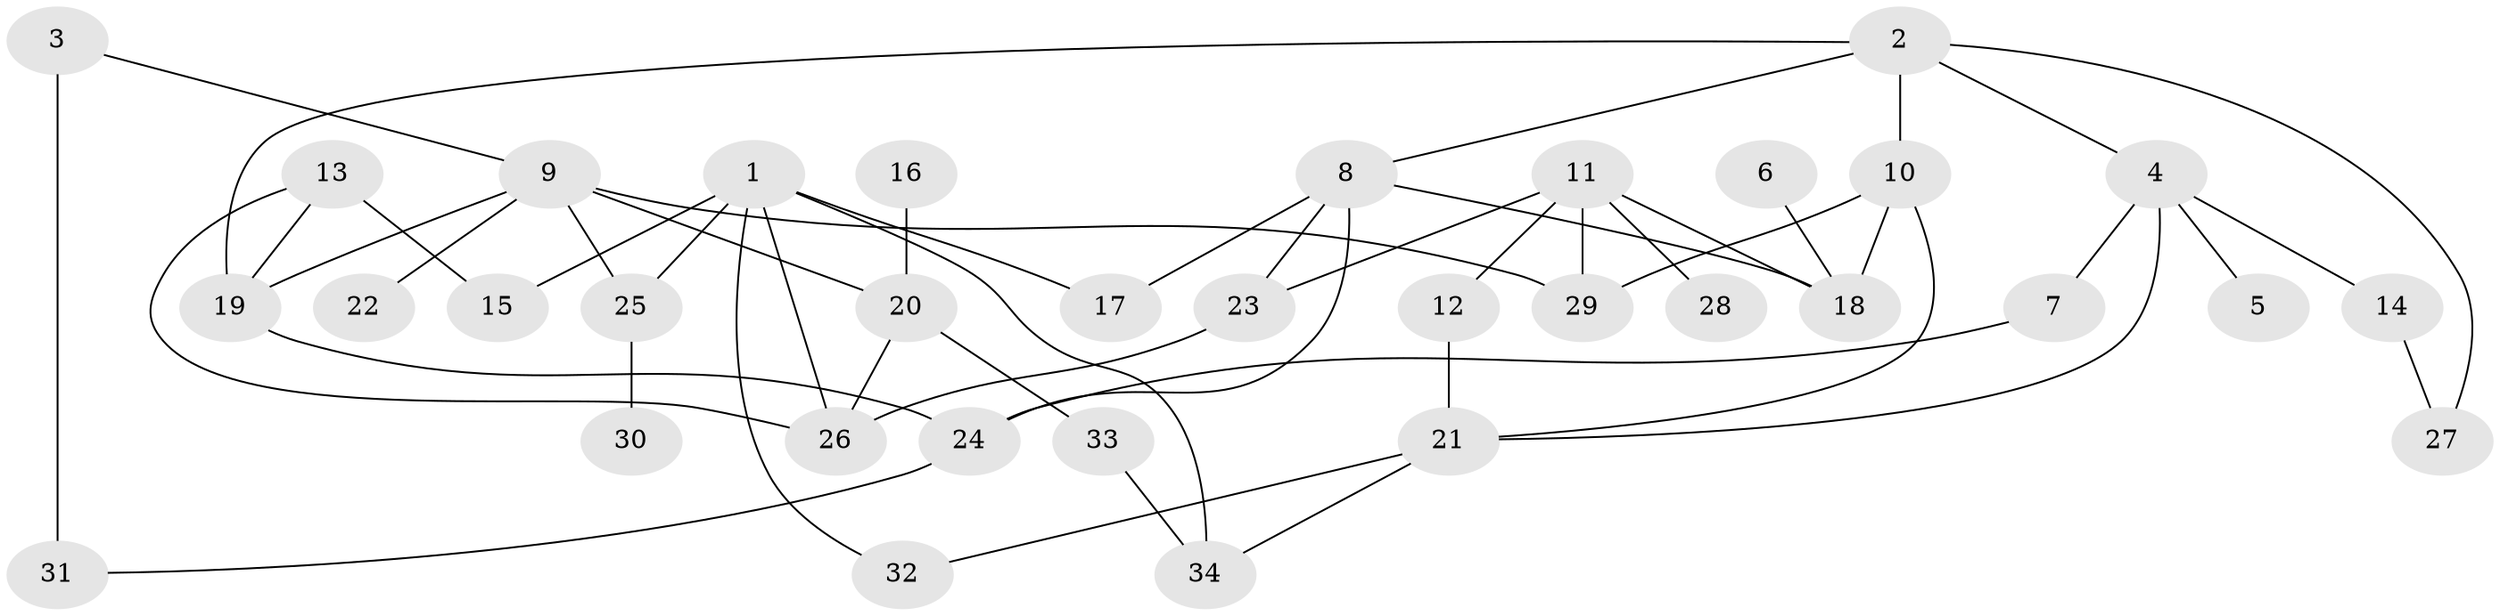 // original degree distribution, {3: 0.208955223880597, 7: 0.014925373134328358, 6: 0.029850746268656716, 5: 0.08955223880597014, 1: 0.22388059701492538, 2: 0.3582089552238806, 4: 0.07462686567164178}
// Generated by graph-tools (version 1.1) at 2025/01/03/09/25 03:01:10]
// undirected, 34 vertices, 51 edges
graph export_dot {
graph [start="1"]
  node [color=gray90,style=filled];
  1;
  2;
  3;
  4;
  5;
  6;
  7;
  8;
  9;
  10;
  11;
  12;
  13;
  14;
  15;
  16;
  17;
  18;
  19;
  20;
  21;
  22;
  23;
  24;
  25;
  26;
  27;
  28;
  29;
  30;
  31;
  32;
  33;
  34;
  1 -- 15 [weight=1.0];
  1 -- 17 [weight=1.0];
  1 -- 25 [weight=1.0];
  1 -- 26 [weight=1.0];
  1 -- 32 [weight=1.0];
  1 -- 34 [weight=1.0];
  2 -- 4 [weight=1.0];
  2 -- 8 [weight=1.0];
  2 -- 10 [weight=1.0];
  2 -- 19 [weight=1.0];
  2 -- 27 [weight=1.0];
  3 -- 9 [weight=1.0];
  3 -- 31 [weight=2.0];
  4 -- 5 [weight=1.0];
  4 -- 7 [weight=1.0];
  4 -- 14 [weight=1.0];
  4 -- 21 [weight=1.0];
  6 -- 18 [weight=1.0];
  7 -- 24 [weight=1.0];
  8 -- 17 [weight=1.0];
  8 -- 18 [weight=1.0];
  8 -- 23 [weight=1.0];
  8 -- 24 [weight=1.0];
  9 -- 19 [weight=1.0];
  9 -- 20 [weight=1.0];
  9 -- 22 [weight=1.0];
  9 -- 25 [weight=1.0];
  9 -- 29 [weight=1.0];
  10 -- 18 [weight=1.0];
  10 -- 21 [weight=1.0];
  10 -- 29 [weight=1.0];
  11 -- 12 [weight=1.0];
  11 -- 18 [weight=1.0];
  11 -- 23 [weight=1.0];
  11 -- 28 [weight=1.0];
  11 -- 29 [weight=1.0];
  12 -- 21 [weight=1.0];
  13 -- 15 [weight=1.0];
  13 -- 19 [weight=1.0];
  13 -- 26 [weight=1.0];
  14 -- 27 [weight=1.0];
  16 -- 20 [weight=1.0];
  19 -- 24 [weight=1.0];
  20 -- 26 [weight=2.0];
  20 -- 33 [weight=1.0];
  21 -- 32 [weight=1.0];
  21 -- 34 [weight=1.0];
  23 -- 26 [weight=1.0];
  24 -- 31 [weight=1.0];
  25 -- 30 [weight=1.0];
  33 -- 34 [weight=1.0];
}
